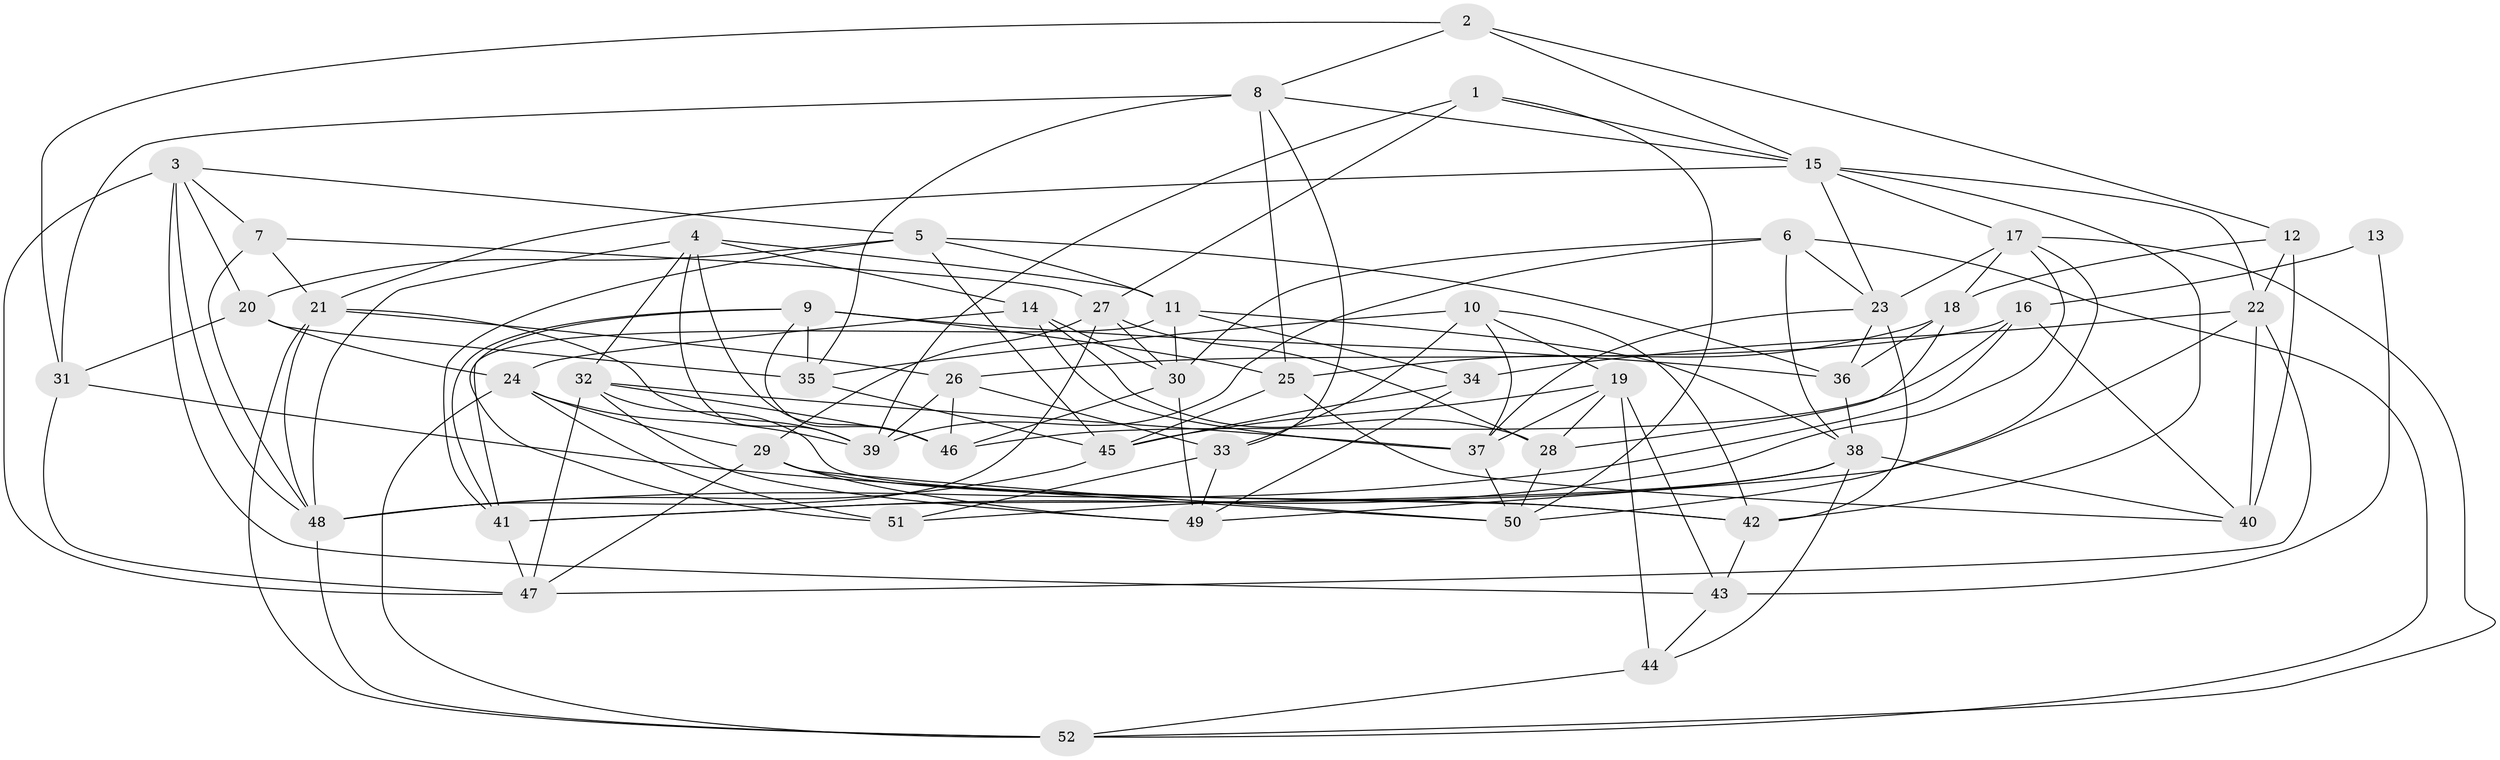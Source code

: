 // original degree distribution, {4: 1.0}
// Generated by graph-tools (version 1.1) at 2025/03/03/09/25 03:03:10]
// undirected, 52 vertices, 142 edges
graph export_dot {
graph [start="1"]
  node [color=gray90,style=filled];
  1;
  2;
  3;
  4;
  5;
  6;
  7;
  8;
  9;
  10;
  11;
  12;
  13;
  14;
  15;
  16;
  17;
  18;
  19;
  20;
  21;
  22;
  23;
  24;
  25;
  26;
  27;
  28;
  29;
  30;
  31;
  32;
  33;
  34;
  35;
  36;
  37;
  38;
  39;
  40;
  41;
  42;
  43;
  44;
  45;
  46;
  47;
  48;
  49;
  50;
  51;
  52;
  1 -- 15 [weight=1.0];
  1 -- 27 [weight=1.0];
  1 -- 39 [weight=1.0];
  1 -- 50 [weight=1.0];
  2 -- 8 [weight=1.0];
  2 -- 12 [weight=1.0];
  2 -- 15 [weight=1.0];
  2 -- 31 [weight=1.0];
  3 -- 5 [weight=1.0];
  3 -- 7 [weight=1.0];
  3 -- 20 [weight=1.0];
  3 -- 43 [weight=1.0];
  3 -- 47 [weight=1.0];
  3 -- 48 [weight=1.0];
  4 -- 11 [weight=1.0];
  4 -- 14 [weight=1.0];
  4 -- 32 [weight=1.0];
  4 -- 39 [weight=1.0];
  4 -- 46 [weight=1.0];
  4 -- 48 [weight=1.0];
  5 -- 11 [weight=1.0];
  5 -- 20 [weight=1.0];
  5 -- 36 [weight=1.0];
  5 -- 41 [weight=1.0];
  5 -- 45 [weight=1.0];
  6 -- 23 [weight=1.0];
  6 -- 30 [weight=1.0];
  6 -- 38 [weight=2.0];
  6 -- 39 [weight=1.0];
  6 -- 52 [weight=1.0];
  7 -- 21 [weight=1.0];
  7 -- 27 [weight=1.0];
  7 -- 48 [weight=1.0];
  8 -- 15 [weight=1.0];
  8 -- 25 [weight=1.0];
  8 -- 31 [weight=1.0];
  8 -- 33 [weight=1.0];
  8 -- 35 [weight=1.0];
  9 -- 25 [weight=2.0];
  9 -- 35 [weight=1.0];
  9 -- 36 [weight=2.0];
  9 -- 41 [weight=1.0];
  9 -- 46 [weight=1.0];
  9 -- 51 [weight=1.0];
  10 -- 19 [weight=1.0];
  10 -- 33 [weight=1.0];
  10 -- 35 [weight=2.0];
  10 -- 37 [weight=1.0];
  10 -- 42 [weight=1.0];
  11 -- 30 [weight=1.0];
  11 -- 34 [weight=1.0];
  11 -- 38 [weight=1.0];
  11 -- 41 [weight=1.0];
  12 -- 18 [weight=2.0];
  12 -- 22 [weight=1.0];
  12 -- 40 [weight=2.0];
  13 -- 16 [weight=2.0];
  13 -- 43 [weight=2.0];
  14 -- 24 [weight=1.0];
  14 -- 28 [weight=2.0];
  14 -- 30 [weight=1.0];
  14 -- 37 [weight=1.0];
  15 -- 17 [weight=1.0];
  15 -- 21 [weight=1.0];
  15 -- 22 [weight=1.0];
  15 -- 23 [weight=1.0];
  15 -- 42 [weight=1.0];
  16 -- 26 [weight=1.0];
  16 -- 40 [weight=1.0];
  16 -- 46 [weight=1.0];
  16 -- 48 [weight=1.0];
  17 -- 18 [weight=1.0];
  17 -- 23 [weight=1.0];
  17 -- 41 [weight=1.0];
  17 -- 50 [weight=1.0];
  17 -- 52 [weight=1.0];
  18 -- 25 [weight=1.0];
  18 -- 28 [weight=1.0];
  18 -- 36 [weight=1.0];
  19 -- 28 [weight=1.0];
  19 -- 37 [weight=1.0];
  19 -- 43 [weight=1.0];
  19 -- 44 [weight=1.0];
  19 -- 45 [weight=1.0];
  20 -- 24 [weight=1.0];
  20 -- 31 [weight=2.0];
  20 -- 35 [weight=1.0];
  21 -- 26 [weight=1.0];
  21 -- 39 [weight=1.0];
  21 -- 48 [weight=1.0];
  21 -- 52 [weight=1.0];
  22 -- 34 [weight=1.0];
  22 -- 40 [weight=1.0];
  22 -- 47 [weight=1.0];
  22 -- 49 [weight=1.0];
  23 -- 36 [weight=1.0];
  23 -- 37 [weight=1.0];
  23 -- 42 [weight=1.0];
  24 -- 29 [weight=1.0];
  24 -- 39 [weight=1.0];
  24 -- 51 [weight=1.0];
  24 -- 52 [weight=1.0];
  25 -- 40 [weight=1.0];
  25 -- 45 [weight=1.0];
  26 -- 33 [weight=2.0];
  26 -- 39 [weight=1.0];
  26 -- 46 [weight=1.0];
  27 -- 28 [weight=1.0];
  27 -- 29 [weight=1.0];
  27 -- 30 [weight=1.0];
  27 -- 48 [weight=1.0];
  28 -- 50 [weight=1.0];
  29 -- 42 [weight=1.0];
  29 -- 47 [weight=1.0];
  29 -- 49 [weight=1.0];
  29 -- 50 [weight=1.0];
  30 -- 46 [weight=1.0];
  30 -- 49 [weight=1.0];
  31 -- 47 [weight=1.0];
  31 -- 50 [weight=1.0];
  32 -- 37 [weight=1.0];
  32 -- 42 [weight=1.0];
  32 -- 46 [weight=1.0];
  32 -- 47 [weight=1.0];
  32 -- 49 [weight=1.0];
  33 -- 49 [weight=1.0];
  33 -- 51 [weight=1.0];
  34 -- 45 [weight=1.0];
  34 -- 49 [weight=1.0];
  35 -- 45 [weight=1.0];
  36 -- 38 [weight=1.0];
  37 -- 50 [weight=1.0];
  38 -- 40 [weight=1.0];
  38 -- 41 [weight=1.0];
  38 -- 44 [weight=1.0];
  38 -- 51 [weight=1.0];
  41 -- 47 [weight=1.0];
  42 -- 43 [weight=1.0];
  43 -- 44 [weight=1.0];
  44 -- 52 [weight=1.0];
  45 -- 48 [weight=1.0];
  48 -- 52 [weight=1.0];
}
